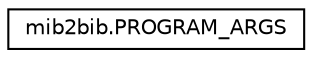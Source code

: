 digraph "Graphical Class Hierarchy"
{
  edge [fontname="Helvetica",fontsize="10",labelfontname="Helvetica",labelfontsize="10"];
  node [fontname="Helvetica",fontsize="10",shape=record];
  rankdir="LR";
  Node1 [label="mib2bib.PROGRAM_ARGS",height=0.2,width=0.4,color="black", fillcolor="white", style="filled",URL="$classmib2bib_1_1mib2bib_1_1_p_r_o_g_r_a_m___a_r_g_s.html"];
}
